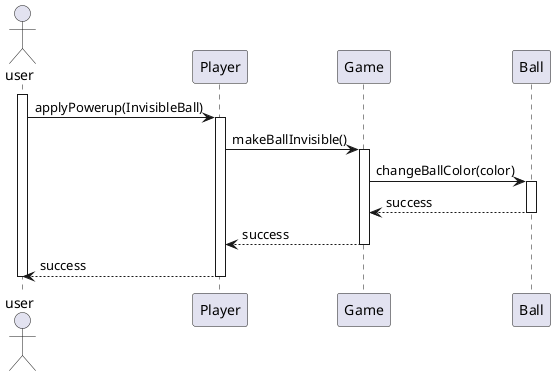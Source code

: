 @startuml
actor user

participant Player as P
participant Game as G
'participant Paddle as pad
participant Ball as B

activate user
user -> P: applyPowerup(InvisibleBall)
activate P
P -> G: makeBallInvisible()
activate G
G -> B: changeBallColor(color)
activate B
B --> G: success
deactivate B
G --> P: success
deactivate G
P --> user: success
deactivate P
        
deactivate user
@enduml
